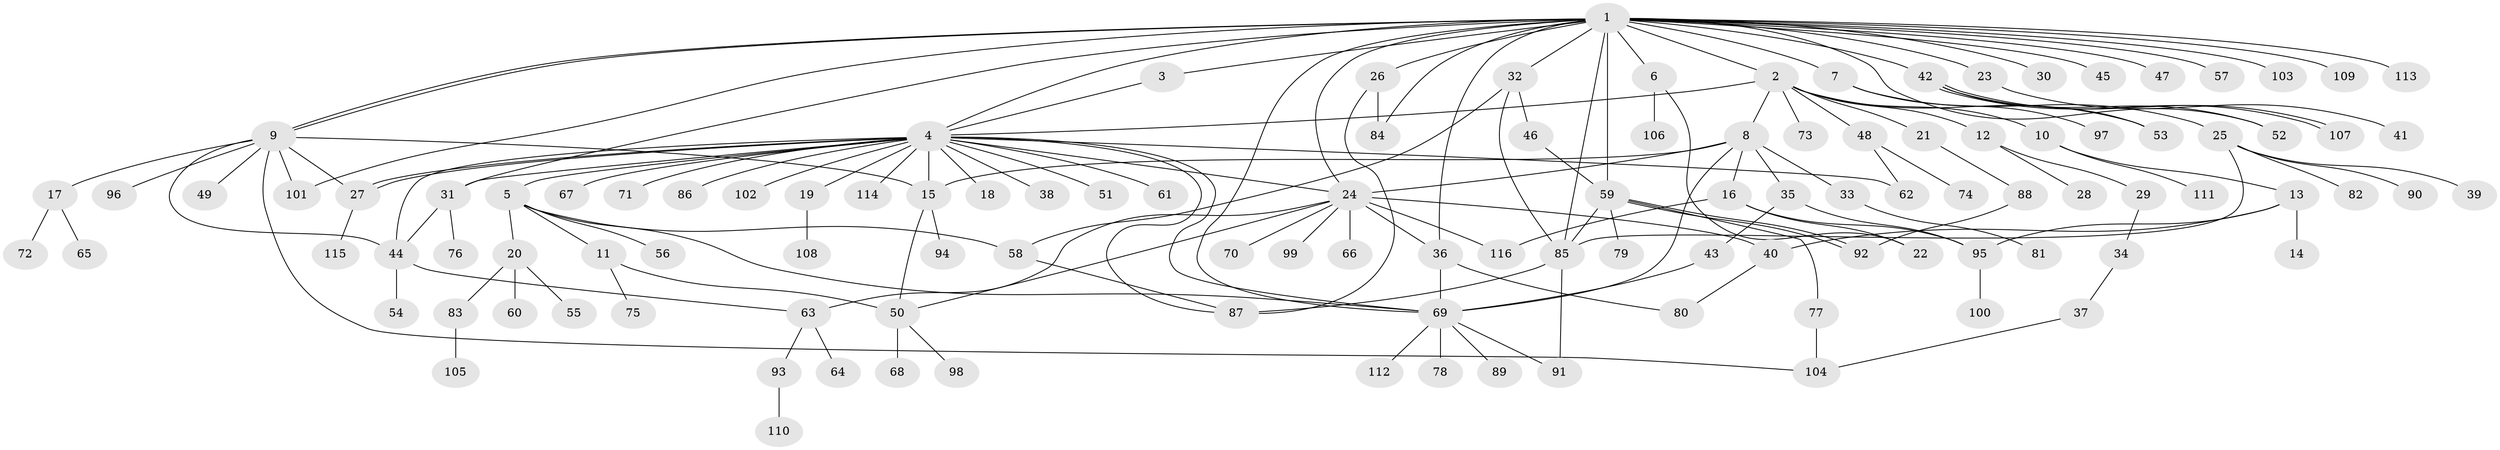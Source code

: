 // Generated by graph-tools (version 1.1) at 2025/26/03/09/25 03:26:02]
// undirected, 116 vertices, 161 edges
graph export_dot {
graph [start="1"]
  node [color=gray90,style=filled];
  1;
  2;
  3;
  4;
  5;
  6;
  7;
  8;
  9;
  10;
  11;
  12;
  13;
  14;
  15;
  16;
  17;
  18;
  19;
  20;
  21;
  22;
  23;
  24;
  25;
  26;
  27;
  28;
  29;
  30;
  31;
  32;
  33;
  34;
  35;
  36;
  37;
  38;
  39;
  40;
  41;
  42;
  43;
  44;
  45;
  46;
  47;
  48;
  49;
  50;
  51;
  52;
  53;
  54;
  55;
  56;
  57;
  58;
  59;
  60;
  61;
  62;
  63;
  64;
  65;
  66;
  67;
  68;
  69;
  70;
  71;
  72;
  73;
  74;
  75;
  76;
  77;
  78;
  79;
  80;
  81;
  82;
  83;
  84;
  85;
  86;
  87;
  88;
  89;
  90;
  91;
  92;
  93;
  94;
  95;
  96;
  97;
  98;
  99;
  100;
  101;
  102;
  103;
  104;
  105;
  106;
  107;
  108;
  109;
  110;
  111;
  112;
  113;
  114;
  115;
  116;
  1 -- 2;
  1 -- 3;
  1 -- 4;
  1 -- 6;
  1 -- 7;
  1 -- 9;
  1 -- 9;
  1 -- 23;
  1 -- 24;
  1 -- 26;
  1 -- 30;
  1 -- 31;
  1 -- 32;
  1 -- 36;
  1 -- 42;
  1 -- 45;
  1 -- 47;
  1 -- 52;
  1 -- 57;
  1 -- 59;
  1 -- 69;
  1 -- 84;
  1 -- 85;
  1 -- 101;
  1 -- 103;
  1 -- 109;
  1 -- 113;
  2 -- 4;
  2 -- 8;
  2 -- 10;
  2 -- 12;
  2 -- 21;
  2 -- 48;
  2 -- 53;
  2 -- 73;
  3 -- 4;
  4 -- 5;
  4 -- 15;
  4 -- 18;
  4 -- 19;
  4 -- 24;
  4 -- 27;
  4 -- 27;
  4 -- 31;
  4 -- 38;
  4 -- 44;
  4 -- 51;
  4 -- 61;
  4 -- 62;
  4 -- 67;
  4 -- 69;
  4 -- 71;
  4 -- 86;
  4 -- 87;
  4 -- 102;
  4 -- 114;
  5 -- 11;
  5 -- 20;
  5 -- 56;
  5 -- 58;
  5 -- 69;
  6 -- 22;
  6 -- 106;
  7 -- 25;
  7 -- 97;
  8 -- 15;
  8 -- 16;
  8 -- 24;
  8 -- 33;
  8 -- 35;
  8 -- 69;
  9 -- 15;
  9 -- 17;
  9 -- 27;
  9 -- 44;
  9 -- 49;
  9 -- 96;
  9 -- 101;
  9 -- 104;
  10 -- 13;
  10 -- 111;
  11 -- 50;
  11 -- 75;
  12 -- 28;
  12 -- 29;
  13 -- 14;
  13 -- 40;
  13 -- 95;
  15 -- 50;
  15 -- 94;
  16 -- 22;
  16 -- 95;
  16 -- 116;
  17 -- 65;
  17 -- 72;
  19 -- 108;
  20 -- 55;
  20 -- 60;
  20 -- 83;
  21 -- 88;
  23 -- 41;
  24 -- 36;
  24 -- 40;
  24 -- 50;
  24 -- 63;
  24 -- 66;
  24 -- 70;
  24 -- 99;
  24 -- 116;
  25 -- 39;
  25 -- 82;
  25 -- 85;
  25 -- 90;
  26 -- 84;
  26 -- 87;
  27 -- 115;
  29 -- 34;
  31 -- 44;
  31 -- 76;
  32 -- 46;
  32 -- 58;
  32 -- 85;
  33 -- 81;
  34 -- 37;
  35 -- 43;
  35 -- 95;
  36 -- 69;
  36 -- 80;
  37 -- 104;
  40 -- 80;
  42 -- 52;
  42 -- 53;
  42 -- 107;
  42 -- 107;
  43 -- 69;
  44 -- 54;
  44 -- 63;
  46 -- 59;
  48 -- 62;
  48 -- 74;
  50 -- 68;
  50 -- 98;
  58 -- 87;
  59 -- 77;
  59 -- 79;
  59 -- 85;
  59 -- 92;
  59 -- 92;
  63 -- 64;
  63 -- 93;
  69 -- 78;
  69 -- 89;
  69 -- 91;
  69 -- 112;
  77 -- 104;
  83 -- 105;
  85 -- 87;
  85 -- 91;
  88 -- 92;
  93 -- 110;
  95 -- 100;
}

